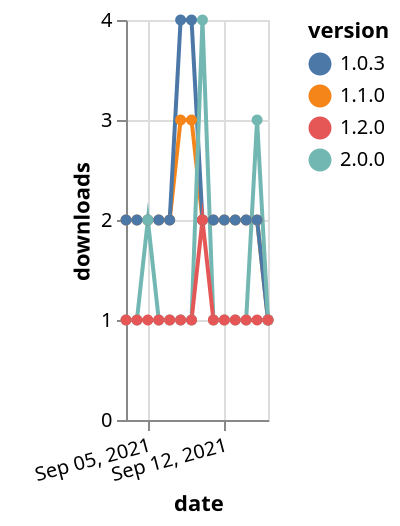 {"$schema": "https://vega.github.io/schema/vega-lite/v5.json", "description": "A simple bar chart with embedded data.", "data": {"values": [{"date": "2021-09-03", "total": 2355, "delta": 2, "version": "1.1.0"}, {"date": "2021-09-04", "total": 2357, "delta": 2, "version": "1.1.0"}, {"date": "2021-09-05", "total": 2359, "delta": 2, "version": "1.1.0"}, {"date": "2021-09-06", "total": 2361, "delta": 2, "version": "1.1.0"}, {"date": "2021-09-07", "total": 2363, "delta": 2, "version": "1.1.0"}, {"date": "2021-09-08", "total": 2366, "delta": 3, "version": "1.1.0"}, {"date": "2021-09-09", "total": 2369, "delta": 3, "version": "1.1.0"}, {"date": "2021-09-10", "total": 2371, "delta": 2, "version": "1.1.0"}, {"date": "2021-09-11", "total": 2373, "delta": 2, "version": "1.1.0"}, {"date": "2021-09-12", "total": 2375, "delta": 2, "version": "1.1.0"}, {"date": "2021-09-13", "total": 2377, "delta": 2, "version": "1.1.0"}, {"date": "2021-09-14", "total": 2379, "delta": 2, "version": "1.1.0"}, {"date": "2021-09-15", "total": 2381, "delta": 2, "version": "1.1.0"}, {"date": "2021-09-16", "total": 2382, "delta": 1, "version": "1.1.0"}, {"date": "2021-09-03", "total": 2586, "delta": 2, "version": "1.0.3"}, {"date": "2021-09-04", "total": 2588, "delta": 2, "version": "1.0.3"}, {"date": "2021-09-05", "total": 2590, "delta": 2, "version": "1.0.3"}, {"date": "2021-09-06", "total": 2592, "delta": 2, "version": "1.0.3"}, {"date": "2021-09-07", "total": 2594, "delta": 2, "version": "1.0.3"}, {"date": "2021-09-08", "total": 2598, "delta": 4, "version": "1.0.3"}, {"date": "2021-09-09", "total": 2602, "delta": 4, "version": "1.0.3"}, {"date": "2021-09-10", "total": 2604, "delta": 2, "version": "1.0.3"}, {"date": "2021-09-11", "total": 2606, "delta": 2, "version": "1.0.3"}, {"date": "2021-09-12", "total": 2608, "delta": 2, "version": "1.0.3"}, {"date": "2021-09-13", "total": 2610, "delta": 2, "version": "1.0.3"}, {"date": "2021-09-14", "total": 2612, "delta": 2, "version": "1.0.3"}, {"date": "2021-09-15", "total": 2614, "delta": 2, "version": "1.0.3"}, {"date": "2021-09-16", "total": 2615, "delta": 1, "version": "1.0.3"}, {"date": "2021-09-03", "total": 281, "delta": 1, "version": "2.0.0"}, {"date": "2021-09-04", "total": 282, "delta": 1, "version": "2.0.0"}, {"date": "2021-09-05", "total": 284, "delta": 2, "version": "2.0.0"}, {"date": "2021-09-06", "total": 285, "delta": 1, "version": "2.0.0"}, {"date": "2021-09-07", "total": 286, "delta": 1, "version": "2.0.0"}, {"date": "2021-09-08", "total": 287, "delta": 1, "version": "2.0.0"}, {"date": "2021-09-09", "total": 288, "delta": 1, "version": "2.0.0"}, {"date": "2021-09-10", "total": 292, "delta": 4, "version": "2.0.0"}, {"date": "2021-09-11", "total": 293, "delta": 1, "version": "2.0.0"}, {"date": "2021-09-12", "total": 294, "delta": 1, "version": "2.0.0"}, {"date": "2021-09-13", "total": 295, "delta": 1, "version": "2.0.0"}, {"date": "2021-09-14", "total": 296, "delta": 1, "version": "2.0.0"}, {"date": "2021-09-15", "total": 299, "delta": 3, "version": "2.0.0"}, {"date": "2021-09-16", "total": 300, "delta": 1, "version": "2.0.0"}, {"date": "2021-09-03", "total": 182, "delta": 1, "version": "1.2.0"}, {"date": "2021-09-04", "total": 183, "delta": 1, "version": "1.2.0"}, {"date": "2021-09-05", "total": 184, "delta": 1, "version": "1.2.0"}, {"date": "2021-09-06", "total": 185, "delta": 1, "version": "1.2.0"}, {"date": "2021-09-07", "total": 186, "delta": 1, "version": "1.2.0"}, {"date": "2021-09-08", "total": 187, "delta": 1, "version": "1.2.0"}, {"date": "2021-09-09", "total": 188, "delta": 1, "version": "1.2.0"}, {"date": "2021-09-10", "total": 190, "delta": 2, "version": "1.2.0"}, {"date": "2021-09-11", "total": 191, "delta": 1, "version": "1.2.0"}, {"date": "2021-09-12", "total": 192, "delta": 1, "version": "1.2.0"}, {"date": "2021-09-13", "total": 193, "delta": 1, "version": "1.2.0"}, {"date": "2021-09-14", "total": 194, "delta": 1, "version": "1.2.0"}, {"date": "2021-09-15", "total": 195, "delta": 1, "version": "1.2.0"}, {"date": "2021-09-16", "total": 196, "delta": 1, "version": "1.2.0"}]}, "width": "container", "mark": {"type": "line", "point": {"filled": true}}, "encoding": {"x": {"field": "date", "type": "temporal", "timeUnit": "yearmonthdate", "title": "date", "axis": {"labelAngle": -15}}, "y": {"field": "delta", "type": "quantitative", "title": "downloads"}, "color": {"field": "version", "type": "nominal"}, "tooltip": {"field": "delta"}}}